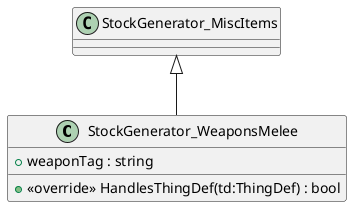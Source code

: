 @startuml
class StockGenerator_WeaponsMelee {
    + weaponTag : string
    + <<override>> HandlesThingDef(td:ThingDef) : bool
}
StockGenerator_MiscItems <|-- StockGenerator_WeaponsMelee
@enduml
